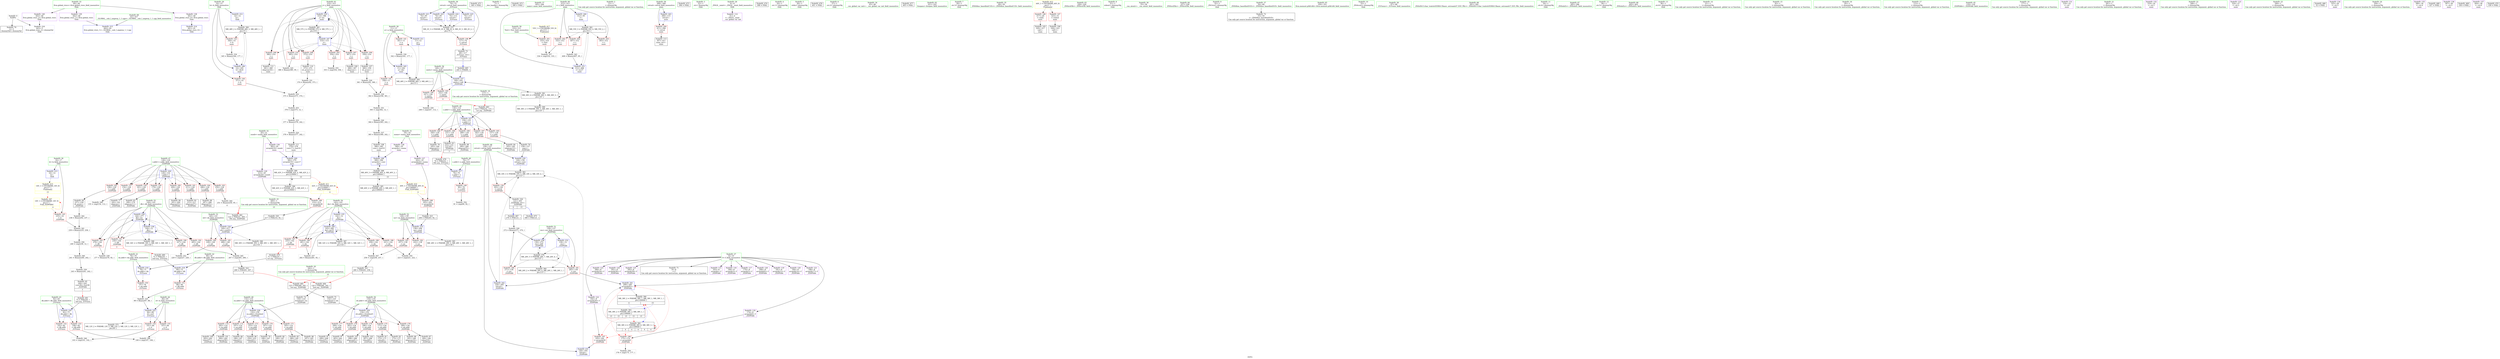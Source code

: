 digraph "SVFG" {
	label="SVFG";

	Node0x55d7077e7000 [shape=record,color=grey,label="{NodeID: 0\nNullPtr}"];
	Node0x55d7077e7000 -> Node0x55d70780e2f0[style=solid];
	Node0x55d7077e7000 -> Node0x55d707810d10[style=solid];
	Node0x55d70782e0e0 [shape=record,color=black,label="{NodeID: 360\nMR_48V_2 = PHI(MR_48V_3, MR_48V_1, )\npts\{15 \}\n}"];
	Node0x55d70782e0e0 -> Node0x55d707812f80[style=dashed];
	Node0x55d70782e0e0 -> Node0x55d70781a470[style=dashed];
	Node0x55d70780fa40 [shape=record,color=red,label="{NodeID: 194\n247\<--146\n\<--nexts\n_Z2DPiibb\n}"];
	Node0x55d70780fa40 -> Node0x55d707822ea0[style=solid];
	Node0x55d70780cb70 [shape=record,color=black,label="{NodeID: 111\n379\<--378\nconv17\<--lnot16\nmain\n}"];
	Node0x55d70780cb70 -> Node0x55d70781a6e0[style=solid];
	Node0x55d70780acc0 [shape=record,color=green,label="{NodeID: 28\n11\<--13\na\<--a_field_insensitive\nGlob }"];
	Node0x55d70780acc0 -> Node0x55d707812de0[style=solid];
	Node0x55d70780acc0 -> Node0x55d707812eb0[style=solid];
	Node0x55d70780acc0 -> Node0x55d707810810[style=solid];
	Node0x55d70780acc0 -> Node0x55d70781a3a0[style=solid];
	Node0x55d707851fb0 [shape=record,color=black,label="{NodeID: 471\n340 = PHI()\n}"];
	Node0x55d707816f60 [shape=record,color=black,label="{NodeID: 388\nMR_34V_2 = PHI(MR_34V_3, MR_34V_1, MR_34V_1, )\npts\{145 \}\n}"];
	Node0x55d707811220 [shape=record,color=blue,label="{NodeID: 222\n84\<--99\nd\<--and\n_Z1Fxxxx\n}"];
	Node0x55d707811220 -> Node0x55d707813870[style=dashed];
	Node0x55d707811220 -> Node0x55d707813940[style=dashed];
	Node0x55d707811220 -> Node0x55d7078329f0[style=dashed];
	Node0x55d707812be0 [shape=record,color=purple,label="{NodeID: 139\n442\<--40\nllvm.global_ctors_1\<--llvm.global_ctors\nGlob }"];
	Node0x55d707812be0 -> Node0x55d707810c10[style=solid];
	Node0x55d70780d5e0 [shape=record,color=green,label="{NodeID: 56\n146\<--147\nnexts\<--nexts_field_insensitive\n_Z2DPiibb\n}"];
	Node0x55d70780d5e0 -> Node0x55d70780fa40[style=solid];
	Node0x55d70780d5e0 -> Node0x55d70780fb10[style=solid];
	Node0x55d70780d5e0 -> Node0x55d707819d20[style=solid];
	Node0x55d7078207a0 [shape=record,color=grey,label="{NodeID: 333\n377 = Binary(376, 242, )\n}"];
	Node0x55d7078207a0 -> Node0x55d70781fa20[style=solid];
	Node0x55d70781a7b0 [shape=record,color=blue,label="{NodeID: 250\n314\<--386\nj\<--inc\nmain\n}"];
	Node0x55d70781a7b0 -> Node0x55d707810330[style=dashed];
	Node0x55d70781a7b0 -> Node0x55d707810400[style=dashed];
	Node0x55d70781a7b0 -> Node0x55d7078104d0[style=dashed];
	Node0x55d70781a7b0 -> Node0x55d7078105a0[style=dashed];
	Node0x55d70781a7b0 -> Node0x55d707810670[style=dashed];
	Node0x55d70781a7b0 -> Node0x55d707810740[style=dashed];
	Node0x55d70781a7b0 -> Node0x55d70781a7b0[style=dashed];
	Node0x55d70781a7b0 -> Node0x55d70782e5e0[style=dashed];
	Node0x55d707814300 [shape=record,color=red,label="{NodeID: 167\n182\<--130\n\<--s.addr\n_Z2DPiibb\n}"];
	Node0x55d707814300 -> Node0x55d70780eee0[style=solid];
	Node0x55d70780eee0 [shape=record,color=black,label="{NodeID: 84\n183\<--182\nidxprom13\<--\n_Z2DPiibb\n}"];
	Node0x55d7077e7480 [shape=record,color=green,label="{NodeID: 1\n7\<--1\n__dso_handle\<--dummyObj\nGlob }"];
	Node0x55d70782e5e0 [shape=record,color=black,label="{NodeID: 361\nMR_57V_2 = PHI(MR_57V_4, MR_57V_1, )\npts\{315 \}\n}"];
	Node0x55d70782e5e0 -> Node0x55d70781a540[style=dashed];
	Node0x55d70780fb10 [shape=record,color=red,label="{NodeID: 195\n252\<--146\n\<--nexts\n_Z2DPiibb\n|{<s0>4}}"];
	Node0x55d70780fb10:s0 -> Node0x55d707852e60[style=solid,color=red];
	Node0x55d70780cc40 [shape=record,color=black,label="{NodeID: 112\n381\<--380\nidxprom18\<--\nmain\n}"];
	Node0x55d70780adc0 [shape=record,color=green,label="{NodeID: 29\n14\<--15\nb\<--b_field_insensitive\nGlob }"];
	Node0x55d70780adc0 -> Node0x55d707812f80[style=solid];
	Node0x55d70780adc0 -> Node0x55d707813050[style=solid];
	Node0x55d70780adc0 -> Node0x55d707810910[style=solid];
	Node0x55d70780adc0 -> Node0x55d70781a470[style=solid];
	Node0x55d707852080 [shape=record,color=black,label="{NodeID: 472\n390 = PHI()\n}"];
	Node0x55d707817460 [shape=record,color=black,label="{NodeID: 389\nMR_36V_2 = PHI(MR_36V_3, MR_36V_1, MR_36V_1, )\npts\{147 \}\n}"];
	Node0x55d7078112f0 [shape=record,color=blue,label="{NodeID: 223\n74\<--95\nretval\<--\n_Z1Fxxxx\n}"];
	Node0x55d7078112f0 -> Node0x55d707831ce0[style=dashed];
	Node0x55d707812ce0 [shape=record,color=purple,label="{NodeID: 140\n443\<--40\nllvm.global_ctors_2\<--llvm.global_ctors\nGlob }"];
	Node0x55d707812ce0 -> Node0x55d707810d10[style=solid];
	Node0x55d70780d6b0 [shape=record,color=green,label="{NodeID: 57\n305\<--306\nmain\<--main_field_insensitive\n}"];
	Node0x55d70783c150 [shape=record,color=yellow,style=double,label="{NodeID: 417\n53V_1 = ENCHI(MR_53V_0)\npts\{311 \}\nFun[main]}"];
	Node0x55d70783c150 -> Node0x55d70780fff0[style=dashed];
	Node0x55d707820920 [shape=record,color=grey,label="{NodeID: 334\n345 = Binary(344, 177, )\n}"];
	Node0x55d707820920 -> Node0x55d70781a470[style=solid];
	Node0x55d70781a880 [shape=record,color=blue,label="{NodeID: 251\n312\<--408\ni\<--inc27\nmain\n}"];
	Node0x55d70781a880 -> Node0x55d70782eae0[style=dashed];
	Node0x55d7078143d0 [shape=record,color=red,label="{NodeID: 168\n231\<--130\n\<--s.addr\n_Z2DPiibb\n}"];
	Node0x55d7078143d0 -> Node0x55d70780f630[style=solid];
	Node0x55d70780efb0 [shape=record,color=black,label="{NodeID: 85\n186\<--185\ntobool15\<--\n_Z2DPiibb\n}"];
	Node0x55d7077fa900 [shape=record,color=green,label="{NodeID: 2\n12\<--1\n\<--dummyObj\nCan only get source location for instruction, argument, global var or function.}"];
	Node0x55d70782eae0 [shape=record,color=black,label="{NodeID: 362\nMR_55V_3 = PHI(MR_55V_4, MR_55V_2, )\npts\{313 \}\n}"];
	Node0x55d70782eae0 -> Node0x55d7078100c0[style=dashed];
	Node0x55d70782eae0 -> Node0x55d707810190[style=dashed];
	Node0x55d70782eae0 -> Node0x55d707810260[style=dashed];
	Node0x55d70782eae0 -> Node0x55d70781a880[style=dashed];
	Node0x55d70780fbe0 [shape=record,color=red,label="{NodeID: 196\n175\<--174\n\<--arrayidx8\n_Z2DPiibb\n}"];
	Node0x55d70780fbe0 -> Node0x55d707822d20[style=solid];
	Node0x55d70780cd10 [shape=record,color=black,label="{NodeID: 113\n307\<--411\nmain_ret\<--\nmain\n}"];
	Node0x55d70780aec0 [shape=record,color=green,label="{NodeID: 30\n16\<--17\nk\<--k_field_insensitive\nGlob }"];
	Node0x55d70780aec0 -> Node0x55d707813120[style=solid];
	Node0x55d70780aec0 -> Node0x55d707810a10[style=solid];
	Node0x55d707852180 [shape=record,color=black,label="{NodeID: 473\n394 = PHI()\n}"];
	Node0x55d707817550 [shape=record,color=black,label="{NodeID: 390\nMR_38V_2 = PHI(MR_38V_7, MR_38V_1, MR_38V_1, )\npts\{100000 \}\n|{<s0>4|<s1>15}}"];
	Node0x55d707817550:s0 -> Node0x55d7078352e0[style=dashed,color=blue];
	Node0x55d707817550:s1 -> Node0x55d70782efe0[style=dashed,color=blue];
	Node0x55d7078113c0 [shape=record,color=blue,label="{NodeID: 224\n74\<--112\nretval\<--\n_Z1Fxxxx\n}"];
	Node0x55d7078113c0 -> Node0x55d707831ce0[style=dashed];
	Node0x55d707812de0 [shape=record,color=red,label="{NodeID: 141\n341\<--11\n\<--a\nmain\n}"];
	Node0x55d707812de0 -> Node0x55d707820c20[style=solid];
	Node0x55d70780d7b0 [shape=record,color=green,label="{NodeID: 58\n308\<--309\nretval\<--retval_field_insensitive\nmain\n}"];
	Node0x55d70780d7b0 -> Node0x55d70780ff20[style=solid];
	Node0x55d70780d7b0 -> Node0x55d70781a200[style=solid];
	Node0x55d707820aa0 [shape=record,color=grey,label="{NodeID: 335\n99 = Binary(97, 98, )\n}"];
	Node0x55d707820aa0 -> Node0x55d707811220[style=solid];
	Node0x55d7078144a0 [shape=record,color=red,label="{NodeID: 169\n289\<--130\n\<--s.addr\n_Z2DPiibb\n}"];
	Node0x55d7078144a0 -> Node0x55d70780c1b0[style=solid];
	Node0x55d70780f080 [shape=record,color=black,label="{NodeID: 86\n187\<--185\nidxprom16\<--\n_Z2DPiibb\n}"];
	Node0x55d7077f9780 [shape=record,color=green,label="{NodeID: 3\n22\<--1\n.str\<--dummyObj\nGlob }"];
	Node0x55d70782efe0 [shape=record,color=black,label="{NodeID: 363\nMR_38V_2 = PHI(MR_38V_3, MR_38V_1, )\npts\{100000 \}\n|{<s0>15|<s1>15|<s2>15|<s3>15|<s4>15}}"];
	Node0x55d70782efe0:s0 -> Node0x55d70780fbe0[style=dashed,color=red];
	Node0x55d70782efe0:s1 -> Node0x55d70780fcb0[style=dashed,color=red];
	Node0x55d70782efe0:s2 -> Node0x55d70781a060[style=dashed,color=red];
	Node0x55d70782efe0:s3 -> Node0x55d7078352e0[style=dashed,color=red];
	Node0x55d70782efe0:s4 -> Node0x55d707817550[style=dashed,color=red];
	Node0x55d70780fcb0 [shape=record,color=red,label="{NodeID: 197\n193\<--192\n\<--arrayidx20\n_Z2DPiibb\n}"];
	Node0x55d70780fcb0 -> Node0x55d707819840[style=solid];
	Node0x55d70780cde0 [shape=record,color=purple,label="{NodeID: 114\n51\<--4\n\<--_ZStL8__ioinit\n__cxx_global_var_init\n}"];
	Node0x55d70780afc0 [shape=record,color=green,label="{NodeID: 31\n18\<--19\nnuma\<--numa_field_insensitive\nGlob }"];
	Node0x55d70780afc0 -> Node0x55d7078121f0[style=solid];
	Node0x55d70780afc0 -> Node0x55d7078122c0[style=solid];
	Node0x55d707852280 [shape=record,color=black,label="{NodeID: 474\n398 = PHI()\n}"];
	Node0x55d707811490 [shape=record,color=blue,label="{NodeID: 225\n74\<--115\nretval\<--\n_Z1Fxxxx\n}"];
	Node0x55d707811490 -> Node0x55d707831ce0[style=dashed];
	Node0x55d707812eb0 [shape=record,color=red,label="{NodeID: 142\n358\<--11\n\<--a\nmain\n}"];
	Node0x55d707812eb0 -> Node0x55d707820320[style=solid];
	Node0x55d70780d880 [shape=record,color=green,label="{NodeID: 59\n310\<--311\nTest\<--Test_field_insensitive\nmain\n}"];
	Node0x55d70780d880 -> Node0x55d70780fff0[style=solid];
	Node0x55d707820c20 [shape=record,color=grey,label="{NodeID: 336\n342 = Binary(341, 177, )\n}"];
	Node0x55d707820c20 -> Node0x55d70781a3a0[style=solid];
	Node0x55d707814570 [shape=record,color=red,label="{NodeID: 170\n167\<--132\n\<--ea.addr\n_Z2DPiibb\n}"];
	Node0x55d707814570 -> Node0x55d70780ead0[style=solid];
	Node0x55d707814570 -> Node0x55d70780eba0[style=solid];
	Node0x55d70780f150 [shape=record,color=black,label="{NodeID: 87\n190\<--189\ntobool18\<--\n_Z2DPiibb\n}"];
	Node0x55d707809400 [shape=record,color=green,label="{NodeID: 4\n24\<--1\n.str.1\<--dummyObj\nGlob }"];
	Node0x55d70782f4e0 [shape=record,color=black,label="{NodeID: 364\nMR_46V_2 = PHI(MR_46V_3, MR_46V_1, )\npts\{13 \}\n}"];
	Node0x55d70782f4e0 -> Node0x55d707812de0[style=dashed];
	Node0x55d70782f4e0 -> Node0x55d70781a3a0[style=dashed];
	Node0x55d70780fd80 [shape=record,color=red,label="{NodeID: 198\n203\<--202\n\<--arrayidx24\n_Z2DPiibb\n}"];
	Node0x55d70780fd80 -> Node0x55d70781f480[style=solid];
	Node0x55d70780ceb0 [shape=record,color=purple,label="{NodeID: 115\n163\<--8\narrayidx\<--f\n_Z2DPiibb\n}"];
	Node0x55d70780b0c0 [shape=record,color=green,label="{NodeID: 32\n20\<--21\nnumb\<--numb_field_insensitive\nGlob }"];
	Node0x55d70780b0c0 -> Node0x55d707812390[style=solid];
	Node0x55d70780b0c0 -> Node0x55d707812460[style=solid];
	Node0x55d707852380 [shape=record,color=black,label="{NodeID: 475\n399 = PHI(121, )\n}"];
	Node0x55d707811560 [shape=record,color=blue,label="{NodeID: 226\n128\<--122\ni.addr\<--i\n_Z2DPiibb\n}"];
	Node0x55d707811560 -> Node0x55d707813ae0[style=dashed];
	Node0x55d707811560 -> Node0x55d707813bb0[style=dashed];
	Node0x55d707811560 -> Node0x55d707813c80[style=dashed];
	Node0x55d707811560 -> Node0x55d707813d50[style=dashed];
	Node0x55d707811560 -> Node0x55d707813e20[style=dashed];
	Node0x55d707811560 -> Node0x55d707813ef0[style=dashed];
	Node0x55d707811560 -> Node0x55d707813fc0[style=dashed];
	Node0x55d707811560 -> Node0x55d707814090[style=dashed];
	Node0x55d707812f80 [shape=record,color=red,label="{NodeID: 143\n344\<--14\n\<--b\nmain\n}"];
	Node0x55d707812f80 -> Node0x55d707820920[style=solid];
	Node0x55d70780d950 [shape=record,color=green,label="{NodeID: 60\n312\<--313\ni\<--i_field_insensitive\nmain\n}"];
	Node0x55d70780d950 -> Node0x55d7078100c0[style=solid];
	Node0x55d70780d950 -> Node0x55d707810190[style=solid];
	Node0x55d70780d950 -> Node0x55d707810260[style=solid];
	Node0x55d70780d950 -> Node0x55d70781a2d0[style=solid];
	Node0x55d70780d950 -> Node0x55d70781a880[style=solid];
	Node0x55d707820da0 [shape=record,color=grey,label="{NodeID: 337\n282 = Binary(281, 92, )\n}"];
	Node0x55d707820da0 -> Node0x55d707819f90[style=solid];
	Node0x55d707814640 [shape=record,color=red,label="{NodeID: 171\n185\<--132\n\<--ea.addr\n_Z2DPiibb\n}"];
	Node0x55d707814640 -> Node0x55d70780efb0[style=solid];
	Node0x55d707814640 -> Node0x55d70780f080[style=solid];
	Node0x55d70780f220 [shape=record,color=black,label="{NodeID: 88\n191\<--189\nidxprom19\<--\n_Z2DPiibb\n}"];
	Node0x55d707809490 [shape=record,color=green,label="{NodeID: 5\n26\<--1\nstdin\<--dummyObj\nGlob }"];
	Node0x55d70782f9e0 [shape=record,color=black,label="{NodeID: 365\nMR_40V_2 = PHI(MR_40V_3, MR_40V_1, )\npts\{190000 \}\n}"];
	Node0x55d70782f9e0 -> Node0x55d7078308e0[style=dashed];
	Node0x55d70780fe50 [shape=record,color=red,label="{NodeID: 199\n214\<--213\n\<--arrayidx28\n_Z2DPiibb\n}"];
	Node0x55d70780fe50 -> Node0x55d70781e3a0[style=solid];
	Node0x55d707811900 [shape=record,color=purple,label="{NodeID: 116\n166\<--8\narrayidx3\<--f\n_Z2DPiibb\n}"];
	Node0x55d70780b1c0 [shape=record,color=green,label="{NodeID: 33\n40\<--44\nllvm.global_ctors\<--llvm.global_ctors_field_insensitive\nGlob }"];
	Node0x55d70780b1c0 -> Node0x55d707812ae0[style=solid];
	Node0x55d70780b1c0 -> Node0x55d707812be0[style=solid];
	Node0x55d70780b1c0 -> Node0x55d707812ce0[style=solid];
	Node0x55d707852550 [shape=record,color=black,label="{NodeID: 476\n401 = PHI()\n}"];
	Node0x55d707811630 [shape=record,color=blue,label="{NodeID: 227\n130\<--123\ns.addr\<--s\n_Z2DPiibb\n}"];
	Node0x55d707811630 -> Node0x55d707814160[style=dashed];
	Node0x55d707811630 -> Node0x55d707814230[style=dashed];
	Node0x55d707811630 -> Node0x55d707814300[style=dashed];
	Node0x55d707811630 -> Node0x55d7078143d0[style=dashed];
	Node0x55d707811630 -> Node0x55d7078144a0[style=dashed];
	Node0x55d707813050 [shape=record,color=red,label="{NodeID: 144\n371\<--14\n\<--b\nmain\n}"];
	Node0x55d707813050 -> Node0x55d707820620[style=solid];
	Node0x55d70780da20 [shape=record,color=green,label="{NodeID: 61\n314\<--315\nj\<--j_field_insensitive\nmain\n}"];
	Node0x55d70780da20 -> Node0x55d707810330[style=solid];
	Node0x55d70780da20 -> Node0x55d707810400[style=solid];
	Node0x55d70780da20 -> Node0x55d7078104d0[style=solid];
	Node0x55d70780da20 -> Node0x55d7078105a0[style=solid];
	Node0x55d70780da20 -> Node0x55d707810670[style=solid];
	Node0x55d70780da20 -> Node0x55d707810740[style=solid];
	Node0x55d70780da20 -> Node0x55d70781a540[style=solid];
	Node0x55d70780da20 -> Node0x55d70781a7b0[style=solid];
	Node0x55d707820f20 [shape=record,color=grey,label="{NodeID: 338\n277 = Binary(276, 92, )\n}"];
	Node0x55d707820f20 -> Node0x55d707819ec0[style=solid];
	Node0x55d707814710 [shape=record,color=red,label="{NodeID: 172\n197\<--132\n\<--ea.addr\n_Z2DPiibb\n}"];
	Node0x55d707814710 -> Node0x55d70780f2f0[style=solid];
	Node0x55d70780f2f0 [shape=record,color=black,label="{NodeID: 89\n198\<--197\ntobool22\<--\n_Z2DPiibb\n}"];
	Node0x55d707809520 [shape=record,color=green,label="{NodeID: 6\n27\<--1\n.str.2\<--dummyObj\nGlob }"];
	Node0x55d70782fee0 [shape=record,color=black,label="{NodeID: 366\nMR_42V_2 = PHI(MR_42V_3, MR_42V_1, )\npts\{210000 \}\n}"];
	Node0x55d70782fee0 -> Node0x55d707830de0[style=dashed];
	Node0x55d70780ff20 [shape=record,color=red,label="{NodeID: 200\n411\<--308\n\<--retval\nmain\n}"];
	Node0x55d70780ff20 -> Node0x55d70780cd10[style=solid];
	Node0x55d7078119d0 [shape=record,color=purple,label="{NodeID: 117\n170\<--8\narrayidx5\<--f\n_Z2DPiibb\n}"];
	Node0x55d70780b2c0 [shape=record,color=green,label="{NodeID: 34\n45\<--46\n__cxx_global_var_init\<--__cxx_global_var_init_field_insensitive\n}"];
	Node0x55d707852620 [shape=record,color=black,label="{NodeID: 477\n405 = PHI()\n}"];
	Node0x55d707811700 [shape=record,color=blue,label="{NodeID: 228\n132\<--150\nea.addr\<--frombool\n_Z2DPiibb\n}"];
	Node0x55d707811700 -> Node0x55d707814570[style=dashed];
	Node0x55d707811700 -> Node0x55d707814640[style=dashed];
	Node0x55d707811700 -> Node0x55d707814710[style=dashed];
	Node0x55d707811700 -> Node0x55d7078147e0[style=dashed];
	Node0x55d707811700 -> Node0x55d7078148b0[style=dashed];
	Node0x55d707813120 [shape=record,color=red,label="{NodeID: 145\n235\<--16\n\<--k\n_Z2DPiibb\n}"];
	Node0x55d707813120 -> Node0x55d7078213a0[style=solid];
	Node0x55d70780daf0 [shape=record,color=green,label="{NodeID: 62\n321\<--322\nfreopen\<--freopen_field_insensitive\n}"];
	Node0x55d7078210a0 [shape=record,color=grey,label="{NodeID: 339\n243 = Binary(241, 242, )\n}"];
	Node0x55d7078210a0 -> Node0x55d70780f7d0[style=solid];
	Node0x55d7078147e0 [shape=record,color=red,label="{NodeID: 173\n253\<--132\n\<--ea.addr\n_Z2DPiibb\n}"];
	Node0x55d7078147e0 -> Node0x55d70780bf40[style=solid];
	Node0x55d70780f3c0 [shape=record,color=black,label="{NodeID: 90\n201\<--200\nidxprom23\<--\n_Z2DPiibb\n}"];
	Node0x55d7078095b0 [shape=record,color=green,label="{NodeID: 7\n29\<--1\n.str.3\<--dummyObj\nGlob }"];
	Node0x55d70780fff0 [shape=record,color=red,label="{NodeID: 201\n333\<--310\n\<--Test\nmain\n}"];
	Node0x55d70780fff0 -> Node0x55d707822ba0[style=solid];
	Node0x55d707811aa0 [shape=record,color=purple,label="{NodeID: 118\n174\<--8\narrayidx8\<--f\n_Z2DPiibb\n}"];
	Node0x55d707811aa0 -> Node0x55d70780fbe0[style=solid];
	Node0x55d70780b3c0 [shape=record,color=green,label="{NodeID: 35\n49\<--50\n_ZNSt8ios_base4InitC1Ev\<--_ZNSt8ios_base4InitC1Ev_field_insensitive\n}"];
	Node0x55d7078526f0 [shape=record,color=black,label="{NodeID: 478\n70 = PHI(232, )\n0th arg _Z1Fxxxx }"];
	Node0x55d7078526f0 -> Node0x55d707810e10[style=solid];
	Node0x55d7078117d0 [shape=record,color=blue,label="{NodeID: 229\n134\<--152\neb.addr\<--frombool1\n_Z2DPiibb\n}"];
	Node0x55d7078117d0 -> Node0x55d707814980[style=dashed];
	Node0x55d7078117d0 -> Node0x55d707814a50[style=dashed];
	Node0x55d7078117d0 -> Node0x55d707814b20[style=dashed];
	Node0x55d7078117d0 -> Node0x55d707814bf0[style=dashed];
	Node0x55d7078117d0 -> Node0x55d707814cc0[style=dashed];
	Node0x55d7078131f0 [shape=record,color=red,label="{NodeID: 146\n317\<--26\n\<--stdin\nmain\n}"];
	Node0x55d7078131f0 -> Node0x55d70780c690[style=solid];
	Node0x55d70780dbf0 [shape=record,color=green,label="{NodeID: 63\n328\<--329\n_ZNSirsERi\<--_ZNSirsERi_field_insensitive\n}"];
	Node0x55d707821220 [shape=record,color=grey,label="{NodeID: 340\n241 = Binary(240, 242, )\n}"];
	Node0x55d707821220 -> Node0x55d7078210a0[style=solid];
	Node0x55d7078148b0 [shape=record,color=red,label="{NodeID: 174\n292\<--132\n\<--ea.addr\n_Z2DPiibb\n}"];
	Node0x55d7078148b0 -> Node0x55d70780c280[style=solid];
	Node0x55d7078148b0 -> Node0x55d70780c350[style=solid];
	Node0x55d70780f490 [shape=record,color=black,label="{NodeID: 91\n209\<--208\ntobool25\<--\n_Z2DPiibb\n}"];
	Node0x55d707809df0 [shape=record,color=green,label="{NodeID: 8\n31\<--1\nstdout\<--dummyObj\nGlob }"];
	Node0x55d7078308e0 [shape=record,color=black,label="{NodeID: 368\nMR_40V_3 = PHI(MR_40V_4, MR_40V_2, )\npts\{190000 \}\n|{|<s2>15}}"];
	Node0x55d7078308e0 -> Node0x55d70781a610[style=dashed];
	Node0x55d7078308e0 -> Node0x55d70782f9e0[style=dashed];
	Node0x55d7078308e0:s2 -> Node0x55d70783bb00[style=dashed,color=red];
	Node0x55d7078100c0 [shape=record,color=red,label="{NodeID: 202\n332\<--312\n\<--i\nmain\n}"];
	Node0x55d7078100c0 -> Node0x55d707822ba0[style=solid];
	Node0x55d707811b70 [shape=record,color=purple,label="{NodeID: 119\n181\<--8\narrayidx12\<--f\n_Z2DPiibb\n}"];
	Node0x55d70780b4c0 [shape=record,color=green,label="{NodeID: 36\n55\<--56\n__cxa_atexit\<--__cxa_atexit_field_insensitive\n}"];
	Node0x55d707852890 [shape=record,color=black,label="{NodeID: 479\n71 = PHI(233, )\n1st arg _Z1Fxxxx }"];
	Node0x55d707852890 -> Node0x55d707810ee0[style=solid];
	Node0x55d707819770 [shape=record,color=blue,label="{NodeID: 230\n126\<--158\nretval\<--conv\n_Z2DPiibb\n}"];
	Node0x55d707819770 -> Node0x55d7078357e0[style=dashed];
	Node0x55d7078132c0 [shape=record,color=red,label="{NodeID: 147\n323\<--31\n\<--stdout\nmain\n}"];
	Node0x55d7078132c0 -> Node0x55d70780c760[style=solid];
	Node0x55d70780dcf0 [shape=record,color=green,label="{NodeID: 64\n337\<--338\n_ZNSirsERx\<--_ZNSirsERx_field_insensitive\n}"];
	Node0x55d7078213a0 [shape=record,color=grey,label="{NodeID: 341\n239 = Binary(235, 238, )\n}"];
	Node0x55d7078213a0 -> Node0x55d707822a20[style=solid];
	Node0x55d707814980 [shape=record,color=red,label="{NodeID: 175\n171\<--134\n\<--eb.addr\n_Z2DPiibb\n}"];
	Node0x55d707814980 -> Node0x55d70780ec70[style=solid];
	Node0x55d707814980 -> Node0x55d70780ed40[style=solid];
	Node0x55d70780f560 [shape=record,color=black,label="{NodeID: 92\n212\<--211\nidxprom27\<--\n_Z2DPiibb\n}"];
	Node0x55d707809e80 [shape=record,color=green,label="{NodeID: 9\n32\<--1\n_ZSt3cin\<--dummyObj\nGlob }"];
	Node0x55d707830de0 [shape=record,color=black,label="{NodeID: 369\nMR_42V_3 = PHI(MR_42V_4, MR_42V_2, )\npts\{210000 \}\n|{|<s2>15}}"];
	Node0x55d707830de0 -> Node0x55d70781a6e0[style=dashed];
	Node0x55d707830de0 -> Node0x55d70782fee0[style=dashed];
	Node0x55d707830de0:s2 -> Node0x55d70783bbe0[style=dashed,color=red];
	Node0x55d707810190 [shape=record,color=red,label="{NodeID: 203\n393\<--312\n\<--i\nmain\n}"];
	Node0x55d707811c40 [shape=record,color=purple,label="{NodeID: 120\n184\<--8\narrayidx14\<--f\n_Z2DPiibb\n}"];
	Node0x55d70780b5c0 [shape=record,color=green,label="{NodeID: 37\n54\<--60\n_ZNSt8ios_base4InitD1Ev\<--_ZNSt8ios_base4InitD1Ev_field_insensitive\n}"];
	Node0x55d70780b5c0 -> Node0x55d70780e4f0[style=solid];
	Node0x55d7078529d0 [shape=record,color=black,label="{NodeID: 480\n72 = PHI(234, )\n2nd arg _Z1Fxxxx }"];
	Node0x55d7078529d0 -> Node0x55d707810fb0[style=solid];
	Node0x55d70783af70 [shape=record,color=yellow,style=double,label="{NodeID: 397\n14V_1 = ENCHI(MR_14V_0)\npts\{17 \}\nFun[_Z2DPiibb]|{|<s1>4}}"];
	Node0x55d70783af70 -> Node0x55d707813120[style=dashed];
	Node0x55d70783af70:s1 -> Node0x55d70783af70[style=dashed,color=red];
	Node0x55d707819840 [shape=record,color=blue,label="{NodeID: 231\n126\<--193\nretval\<--\n_Z2DPiibb\n}"];
	Node0x55d707819840 -> Node0x55d7078357e0[style=dashed];
	Node0x55d707813390 [shape=record,color=red,label="{NodeID: 148\n117\<--74\n\<--retval\n_Z1Fxxxx\n}"];
	Node0x55d707813390 -> Node0x55d70780e5f0[style=solid];
	Node0x55d70780ddf0 [shape=record,color=green,label="{NodeID: 65\n350\<--351\nllvm.memset.p0i8.i64\<--llvm.memset.p0i8.i64_field_insensitive\n}"];
	Node0x55d707821520 [shape=record,color=grey,label="{NodeID: 342\n238 = Binary(92, 237, )\n}"];
	Node0x55d707821520 -> Node0x55d7078213a0[style=solid];
	Node0x55d707814a50 [shape=record,color=red,label="{NodeID: 176\n189\<--134\n\<--eb.addr\n_Z2DPiibb\n}"];
	Node0x55d707814a50 -> Node0x55d70780f150[style=solid];
	Node0x55d707814a50 -> Node0x55d70780f220[style=solid];
	Node0x55d70780f630 [shape=record,color=black,label="{NodeID: 93\n232\<--231\nconv36\<--\n_Z2DPiibb\n|{<s0>3}}"];
	Node0x55d70780f630:s0 -> Node0x55d7078526f0[style=solid,color=red];
	Node0x55d707809f10 [shape=record,color=green,label="{NodeID: 10\n33\<--1\n_ZSt4cout\<--dummyObj\nGlob }"];
	Node0x55d707810260 [shape=record,color=red,label="{NodeID: 204\n407\<--312\n\<--i\nmain\n}"];
	Node0x55d707810260 -> Node0x55d7078216a0[style=solid];
	Node0x55d707811d10 [shape=record,color=purple,label="{NodeID: 121\n188\<--8\narrayidx17\<--f\n_Z2DPiibb\n}"];
	Node0x55d70780b6c0 [shape=record,color=green,label="{NodeID: 38\n67\<--68\n_Z1Fxxxx\<--_Z1Fxxxx_field_insensitive\n}"];
	Node0x55d707852b10 [shape=record,color=black,label="{NodeID: 481\n73 = PHI(244, )\n3rd arg _Z1Fxxxx }"];
	Node0x55d707852b10 -> Node0x55d707811080[style=solid];
	Node0x55d707819910 [shape=record,color=blue,label="{NodeID: 232\n136\<--12\nres\<--\n_Z2DPiibb\n}"];
	Node0x55d707819910 -> Node0x55d707814e60[style=dashed];
	Node0x55d707819910 -> Node0x55d7078343e0[style=dashed];
	Node0x55d707819910 -> Node0x55d707815b60[style=dashed];
	Node0x55d707813460 [shape=record,color=red,label="{NodeID: 149\n90\<--76\n\<--s.addr\n_Z1Fxxxx\n}"];
	Node0x55d707813460 -> Node0x55d707822720[style=solid];
	Node0x55d70780def0 [shape=record,color=green,label="{NodeID: 66\n391\<--392\n_ZStlsISt11char_traitsIcEERSt13basic_ostreamIcT_ES5_PKc\<--_ZStlsISt11char_traitsIcEERSt13basic_ostreamIcT_ES5_PKc_field_insensitive\n}"];
	Node0x55d7078216a0 [shape=record,color=grey,label="{NodeID: 343\n408 = Binary(407, 95, )\n}"];
	Node0x55d7078216a0 -> Node0x55d70781a880[style=solid];
	Node0x55d707814b20 [shape=record,color=red,label="{NodeID: 177\n208\<--134\n\<--eb.addr\n_Z2DPiibb\n}"];
	Node0x55d707814b20 -> Node0x55d70780f490[style=solid];
	Node0x55d70780f700 [shape=record,color=black,label="{NodeID: 94\n237\<--236\nsh_prom\<--\n_Z2DPiibb\n}"];
	Node0x55d70780f700 -> Node0x55d707821520[style=solid];
	Node0x55d707809fa0 [shape=record,color=green,label="{NodeID: 11\n34\<--1\n.str.4\<--dummyObj\nGlob }"];
	Node0x55d707810330 [shape=record,color=red,label="{NodeID: 205\n354\<--314\n\<--j\nmain\n}"];
	Node0x55d707810330 -> Node0x55d7078228a0[style=solid];
	Node0x55d707811de0 [shape=record,color=purple,label="{NodeID: 122\n192\<--8\narrayidx20\<--f\n_Z2DPiibb\n}"];
	Node0x55d707811de0 -> Node0x55d70780fcb0[style=solid];
	Node0x55d70780b7c0 [shape=record,color=green,label="{NodeID: 39\n74\<--75\nretval\<--retval_field_insensitive\n_Z1Fxxxx\n}"];
	Node0x55d70780b7c0 -> Node0x55d707813390[style=solid];
	Node0x55d70780b7c0 -> Node0x55d707811150[style=solid];
	Node0x55d70780b7c0 -> Node0x55d7078112f0[style=solid];
	Node0x55d70780b7c0 -> Node0x55d7078113c0[style=solid];
	Node0x55d70780b7c0 -> Node0x55d707811490[style=solid];
	Node0x55d707852c50 [shape=record,color=black,label="{NodeID: 482\n122 = PHI(251, 400, )\n0th arg _Z2DPiibb }"];
	Node0x55d707852c50 -> Node0x55d707811560[style=solid];
	Node0x55d7078199e0 [shape=record,color=blue,label="{NodeID: 233\n138\<--206\nua\<--cond\n_Z2DPiibb\n}"];
	Node0x55d7078199e0 -> Node0x55d707814f30[style=dashed];
	Node0x55d7078199e0 -> Node0x55d707815000[style=dashed];
	Node0x55d7078199e0 -> Node0x55d707816060[style=dashed];
	Node0x55d707813530 [shape=record,color=red,label="{NodeID: 150\n97\<--78\n\<--da.addr\n_Z1Fxxxx\n}"];
	Node0x55d707813530 -> Node0x55d707820aa0[style=solid];
	Node0x55d70780dff0 [shape=record,color=green,label="{NodeID: 67\n395\<--396\n_ZNSolsEi\<--_ZNSolsEi_field_insensitive\n}"];
	Node0x55d707821820 [shape=record,color=grey,label="{NodeID: 344\n251 = Binary(250, 95, )\n|{<s0>4}}"];
	Node0x55d707821820:s0 -> Node0x55d707852c50[style=solid,color=red];
	Node0x55d707814bf0 [shape=record,color=red,label="{NodeID: 178\n262\<--134\n\<--eb.addr\n_Z2DPiibb\n}"];
	Node0x55d707814bf0 -> Node0x55d70780c010[style=solid];
	Node0x55d70780f7d0 [shape=record,color=black,label="{NodeID: 95\n244\<--243\nconv39\<--lnot38\n_Z2DPiibb\n|{<s0>3}}"];
	Node0x55d70780f7d0:s0 -> Node0x55d707852b10[style=solid,color=red];
	Node0x55d70780a030 [shape=record,color=green,label="{NodeID: 12\n36\<--1\n.str.5\<--dummyObj\nGlob }"];
	Node0x55d707831ce0 [shape=record,color=black,label="{NodeID: 372\nMR_2V_3 = PHI(MR_2V_6, MR_2V_4, MR_2V_5, MR_2V_2, )\npts\{75 \}\n}"];
	Node0x55d707831ce0 -> Node0x55d707813390[style=dashed];
	Node0x55d707810400 [shape=record,color=red,label="{NodeID: 206\n359\<--314\n\<--j\nmain\n}"];
	Node0x55d707810400 -> Node0x55d70780c830[style=solid];
	Node0x55d707811eb0 [shape=record,color=purple,label="{NodeID: 123\n288\<--8\narrayidx54\<--f\n_Z2DPiibb\n}"];
	Node0x55d70780b890 [shape=record,color=green,label="{NodeID: 40\n76\<--77\ns.addr\<--s.addr_field_insensitive\n_Z1Fxxxx\n}"];
	Node0x55d70780b890 -> Node0x55d707813460[style=solid];
	Node0x55d70780b890 -> Node0x55d707810e10[style=solid];
	Node0x55d707852e60 [shape=record,color=black,label="{NodeID: 483\n123 = PHI(252, 115, )\n1st arg _Z2DPiibb }"];
	Node0x55d707852e60 -> Node0x55d707811630[style=solid];
	Node0x55d707819ab0 [shape=record,color=blue,label="{NodeID: 234\n140\<--217\nub\<--cond31\n_Z2DPiibb\n}"];
	Node0x55d707819ab0 -> Node0x55d7078150d0[style=dashed];
	Node0x55d707819ab0 -> Node0x55d7078151a0[style=dashed];
	Node0x55d707819ab0 -> Node0x55d707816560[style=dashed];
	Node0x55d707813600 [shape=record,color=red,label="{NodeID: 151\n98\<--80\n\<--db.addr\n_Z1Fxxxx\n}"];
	Node0x55d707813600 -> Node0x55d707820aa0[style=solid];
	Node0x55d70780e0f0 [shape=record,color=green,label="{NodeID: 68\n402\<--403\n_ZNSolsEx\<--_ZNSolsEx_field_insensitive\n}"];
	Node0x55d7078219a0 [shape=record,color=grey,label="{NodeID: 345\n267 = cmp(265, 266, )\n}"];
	Node0x55d7078219a0 -> Node0x55d70781eee0[style=solid];
	Node0x55d707814cc0 [shape=record,color=red,label="{NodeID: 179\n296\<--134\n\<--eb.addr\n_Z2DPiibb\n}"];
	Node0x55d707814cc0 -> Node0x55d70780c420[style=solid];
	Node0x55d707814cc0 -> Node0x55d70780c4f0[style=solid];
	Node0x55d70780bf40 [shape=record,color=black,label="{NodeID: 96\n254\<--253\ntobool42\<--\n_Z2DPiibb\n}"];
	Node0x55d70780a0c0 [shape=record,color=green,label="{NodeID: 13\n38\<--1\n.str.6\<--dummyObj\nGlob }"];
	Node0x55d7078329f0 [shape=record,color=black,label="{NodeID: 373\nMR_12V_2 = PHI(MR_12V_3, MR_12V_3, MR_12V_3, MR_12V_1, )\npts\{85 \}\n}"];
	Node0x55d7078104d0 [shape=record,color=red,label="{NodeID: 207\n367\<--314\n\<--j\nmain\n}"];
	Node0x55d7078104d0 -> Node0x55d70780c9d0[style=solid];
	Node0x55d707811f80 [shape=record,color=purple,label="{NodeID: 124\n291\<--8\narrayidx56\<--f\n_Z2DPiibb\n}"];
	Node0x55d70780b960 [shape=record,color=green,label="{NodeID: 41\n78\<--79\nda.addr\<--da.addr_field_insensitive\n_Z1Fxxxx\n}"];
	Node0x55d70780b960 -> Node0x55d707813530[style=solid];
	Node0x55d70780b960 -> Node0x55d707810ee0[style=solid];
	Node0x55d707852fe0 [shape=record,color=black,label="{NodeID: 484\n124 = PHI(260, 242, )\n2nd arg _Z2DPiibb }"];
	Node0x55d707852fe0 -> Node0x55d70780e6c0[style=solid];
	Node0x55d707819b80 [shape=record,color=blue,label="{NodeID: 235\n142\<--12\nda\<--\n_Z2DPiibb\n}"];
	Node0x55d707819b80 -> Node0x55d707815270[style=dashed];
	Node0x55d707819b80 -> Node0x55d707815340[style=dashed];
	Node0x55d707819b80 -> Node0x55d707815410[style=dashed];
	Node0x55d707819b80 -> Node0x55d7078154e0[style=dashed];
	Node0x55d707819b80 -> Node0x55d707819f90[style=dashed];
	Node0x55d707819b80 -> Node0x55d707816a60[style=dashed];
	Node0x55d7078136d0 [shape=record,color=red,label="{NodeID: 152\n102\<--82\n\<--dk.addr\n_Z1Fxxxx\n}"];
	Node0x55d7078136d0 -> Node0x55d707821b20[style=solid];
	Node0x55d70780e1f0 [shape=record,color=green,label="{NodeID: 69\n42\<--437\n_GLOBAL__sub_I_angwuy_1_1.cpp\<--_GLOBAL__sub_I_angwuy_1_1.cpp_field_insensitive\n}"];
	Node0x55d70780e1f0 -> Node0x55d707810c10[style=solid];
	Node0x55d707821b20 [shape=record,color=grey,label="{NodeID: 346\n103 = cmp(101, 102, )\n}"];
	Node0x55d707814d90 [shape=record,color=red,label="{NodeID: 180\n271\<--136\n\<--res\n_Z2DPiibb\n}"];
	Node0x55d707814d90 -> Node0x55d707820020[style=solid];
	Node0x55d70780c010 [shape=record,color=black,label="{NodeID: 97\n263\<--262\ntobool44\<--\n_Z2DPiibb\n}"];
	Node0x55d70780a150 [shape=record,color=green,label="{NodeID: 14\n41\<--1\n\<--dummyObj\nCan only get source location for instruction, argument, global var or function.}"];
	Node0x55d7078105a0 [shape=record,color=red,label="{NodeID: 208\n372\<--314\n\<--j\nmain\n}"];
	Node0x55d7078105a0 -> Node0x55d70780caa0[style=solid];
	Node0x55d707812050 [shape=record,color=purple,label="{NodeID: 125\n295\<--8\narrayidx59\<--f\n_Z2DPiibb\n}"];
	Node0x55d70780ba30 [shape=record,color=green,label="{NodeID: 42\n80\<--81\ndb.addr\<--db.addr_field_insensitive\n_Z1Fxxxx\n}"];
	Node0x55d70780ba30 -> Node0x55d707813600[style=solid];
	Node0x55d70780ba30 -> Node0x55d707810fb0[style=solid];
	Node0x55d707853160 [shape=record,color=black,label="{NodeID: 485\n125 = PHI(269, 242, )\n3rd arg _Z2DPiibb }"];
	Node0x55d707853160 -> Node0x55d70780e790[style=solid];
	Node0x55d707819c50 [shape=record,color=blue,label="{NodeID: 236\n144\<--12\ndb\<--\n_Z2DPiibb\n}"];
	Node0x55d707819c50 -> Node0x55d7078155b0[style=dashed];
	Node0x55d707819c50 -> Node0x55d707815680[style=dashed];
	Node0x55d707819c50 -> Node0x55d70780f8a0[style=dashed];
	Node0x55d707819c50 -> Node0x55d70780f970[style=dashed];
	Node0x55d707819c50 -> Node0x55d707819c50[style=dashed];
	Node0x55d707819c50 -> Node0x55d707819ec0[style=dashed];
	Node0x55d707819c50 -> Node0x55d707816f60[style=dashed];
	Node0x55d7078137a0 [shape=record,color=red,label="{NodeID: 153\n108\<--82\n\<--dk.addr\n_Z1Fxxxx\n}"];
	Node0x55d7078137a0 -> Node0x55d707821e20[style=solid];
	Node0x55d70780e2f0 [shape=record,color=black,label="{NodeID: 70\n2\<--3\ndummyVal\<--dummyVal\n}"];
	Node0x55d707821ca0 [shape=record,color=grey,label="{NodeID: 347\n258 = cmp(256, 257, )\n}"];
	Node0x55d707821ca0 -> Node0x55d70781e940[style=solid];
	Node0x55d707814e60 [shape=record,color=red,label="{NodeID: 181\n285\<--136\n\<--res\n_Z2DPiibb\n}"];
	Node0x55d707814e60 -> Node0x55d70781a060[style=solid];
	Node0x55d707814e60 -> Node0x55d70781a130[style=solid];
	Node0x55d70780c0e0 [shape=record,color=black,label="{NodeID: 98\n287\<--286\nidxprom53\<--\n_Z2DPiibb\n}"];
	Node0x55d70780a1e0 [shape=record,color=green,label="{NodeID: 15\n92\<--1\n\<--dummyObj\nCan only get source location for instruction, argument, global var or function.}"];
	Node0x55d707810670 [shape=record,color=red,label="{NodeID: 209\n380\<--314\n\<--j\nmain\n}"];
	Node0x55d707810670 -> Node0x55d70780cc40[style=solid];
	Node0x55d707812120 [shape=record,color=purple,label="{NodeID: 126\n299\<--8\narrayidx62\<--f\n_Z2DPiibb\n}"];
	Node0x55d707812120 -> Node0x55d70781a060[style=solid];
	Node0x55d70780bb00 [shape=record,color=green,label="{NodeID: 43\n82\<--83\ndk.addr\<--dk.addr_field_insensitive\n_Z1Fxxxx\n}"];
	Node0x55d70780bb00 -> Node0x55d7078136d0[style=solid];
	Node0x55d70780bb00 -> Node0x55d7078137a0[style=solid];
	Node0x55d70780bb00 -> Node0x55d707811080[style=solid];
	Node0x55d70781e3a0 [shape=record,color=black,label="{NodeID: 320\n217 = PHI(214, 92, )\n}"];
	Node0x55d70781e3a0 -> Node0x55d707819ab0[style=solid];
	Node0x55d707819d20 [shape=record,color=blue,label="{NodeID: 237\n146\<--245\nnexts\<--call\n_Z2DPiibb\n}"];
	Node0x55d707819d20 -> Node0x55d70780fa40[style=dashed];
	Node0x55d707819d20 -> Node0x55d70780fb10[style=dashed];
	Node0x55d707819d20 -> Node0x55d707834de0[style=dashed];
	Node0x55d707813870 [shape=record,color=red,label="{NodeID: 154\n101\<--84\n\<--d\n_Z1Fxxxx\n}"];
	Node0x55d707813870 -> Node0x55d707821b20[style=solid];
	Node0x55d70780e3f0 [shape=record,color=black,label="{NodeID: 71\n9\<--8\n\<--f\nCan only get source location for instruction, argument, global var or function.}"];
	Node0x55d707821e20 [shape=record,color=grey,label="{NodeID: 348\n109 = cmp(107, 108, )\n}"];
	Node0x55d707814f30 [shape=record,color=red,label="{NodeID: 182\n222\<--138\n\<--ua\n_Z2DPiibb\n}"];
	Node0x55d707814f30 -> Node0x55d707822120[style=solid];
	Node0x55d70780c1b0 [shape=record,color=black,label="{NodeID: 99\n290\<--289\nidxprom55\<--\n_Z2DPiibb\n}"];
	Node0x55d70780a270 [shape=record,color=green,label="{NodeID: 16\n95\<--1\n\<--dummyObj\nCan only get source location for instruction, argument, global var or function.}"];
	Node0x55d707810740 [shape=record,color=red,label="{NodeID: 210\n385\<--314\n\<--j\nmain\n}"];
	Node0x55d707810740 -> Node0x55d70781fba0[style=solid];
	Node0x55d7078121f0 [shape=record,color=purple,label="{NodeID: 127\n202\<--18\narrayidx24\<--numa\n_Z2DPiibb\n}"];
	Node0x55d7078121f0 -> Node0x55d70780fd80[style=solid];
	Node0x55d70780bbd0 [shape=record,color=green,label="{NodeID: 44\n84\<--85\nd\<--d_field_insensitive\n_Z1Fxxxx\n}"];
	Node0x55d70780bbd0 -> Node0x55d707813870[style=solid];
	Node0x55d70780bbd0 -> Node0x55d707813940[style=solid];
	Node0x55d70780bbd0 -> Node0x55d707811220[style=solid];
	Node0x55d70781e940 [shape=record,color=black,label="{NodeID: 321\n260 = PHI(261, 258, )\n|{<s0>4}}"];
	Node0x55d70781e940:s0 -> Node0x55d707852fe0[style=solid,color=red];
	Node0x55d707819df0 [shape=record,color=blue,label="{NodeID: 238\n136\<--272\nres\<--add\n_Z2DPiibb\n}"];
	Node0x55d707819df0 -> Node0x55d7078343e0[style=dashed];
	Node0x55d707813940 [shape=record,color=red,label="{NodeID: 155\n107\<--84\n\<--d\n_Z1Fxxxx\n}"];
	Node0x55d707813940 -> Node0x55d707821e20[style=solid];
	Node0x55d70780e4f0 [shape=record,color=black,label="{NodeID: 72\n53\<--54\n\<--_ZNSt8ios_base4InitD1Ev\nCan only get source location for instruction, argument, global var or function.}"];
	Node0x55d707821fa0 [shape=record,color=grey,label="{NodeID: 349\n155 = cmp(154, 112, )\n}"];
	Node0x55d707815000 [shape=record,color=red,label="{NodeID: 183\n257\<--138\n\<--ua\n_Z2DPiibb\n}"];
	Node0x55d707815000 -> Node0x55d707821ca0[style=solid];
	Node0x55d70780c280 [shape=record,color=black,label="{NodeID: 100\n293\<--292\ntobool57\<--\n_Z2DPiibb\n}"];
	Node0x55d70780a300 [shape=record,color=green,label="{NodeID: 17\n112\<--1\n\<--dummyObj\nCan only get source location for instruction, argument, global var or function.}"];
	Node0x55d707810810 [shape=record,color=blue,label="{NodeID: 211\n11\<--12\na\<--\nGlob }"];
	Node0x55d707810810 -> Node0x55d70782f4e0[style=dashed];
	Node0x55d7078122c0 [shape=record,color=purple,label="{NodeID: 128\n369\<--18\narrayidx\<--numa\nmain\n}"];
	Node0x55d7078122c0 -> Node0x55d70781a610[style=solid];
	Node0x55d70780bca0 [shape=record,color=green,label="{NodeID: 45\n119\<--120\n_Z2DPiibb\<--_Z2DPiibb_field_insensitive\n}"];
	Node0x55d70781eee0 [shape=record,color=black,label="{NodeID: 322\n269 = PHI(261, 267, )\n|{<s0>4}}"];
	Node0x55d70781eee0:s0 -> Node0x55d707853160[style=solid,color=red];
	Node0x55d707819ec0 [shape=record,color=blue,label="{NodeID: 239\n144\<--277\ndb\<--inc\n_Z2DPiibb\n}"];
	Node0x55d707819ec0 -> Node0x55d7078155b0[style=dashed];
	Node0x55d707819ec0 -> Node0x55d707815680[style=dashed];
	Node0x55d707819ec0 -> Node0x55d70780f8a0[style=dashed];
	Node0x55d707819ec0 -> Node0x55d70780f970[style=dashed];
	Node0x55d707819ec0 -> Node0x55d707819c50[style=dashed];
	Node0x55d707819ec0 -> Node0x55d707819ec0[style=dashed];
	Node0x55d707819ec0 -> Node0x55d707816f60[style=dashed];
	Node0x55d707813a10 [shape=record,color=red,label="{NodeID: 156\n303\<--126\n\<--retval\n_Z2DPiibb\n}"];
	Node0x55d707813a10 -> Node0x55d70780c5c0[style=solid];
	Node0x55d70780e5f0 [shape=record,color=black,label="{NodeID: 73\n69\<--117\n_Z1Fxxxx_ret\<--\n_Z1Fxxxx\n|{<s0>3}}"];
	Node0x55d70780e5f0:s0 -> Node0x55d707851840[style=solid,color=blue];
	Node0x55d707822120 [shape=record,color=grey,label="{NodeID: 350\n223 = cmp(221, 222, )\n}"];
	Node0x55d7078150d0 [shape=record,color=red,label="{NodeID: 184\n228\<--140\n\<--ub\n_Z2DPiibb\n}"];
	Node0x55d7078150d0 -> Node0x55d707822420[style=solid];
	Node0x55d70780c350 [shape=record,color=black,label="{NodeID: 101\n294\<--292\nidxprom58\<--\n_Z2DPiibb\n}"];
	Node0x55d70780a390 [shape=record,color=green,label="{NodeID: 18\n115\<--1\n\<--dummyObj\nCan only get source location for instruction, argument, global var or function.|{<s0>15}}"];
	Node0x55d70780a390:s0 -> Node0x55d707852e60[style=solid,color=red];
	Node0x55d707810910 [shape=record,color=blue,label="{NodeID: 212\n14\<--12\nb\<--\nGlob }"];
	Node0x55d707810910 -> Node0x55d70782e0e0[style=dashed];
	Node0x55d707812390 [shape=record,color=purple,label="{NodeID: 129\n213\<--20\narrayidx28\<--numb\n_Z2DPiibb\n}"];
	Node0x55d707812390 -> Node0x55d70780fe50[style=solid];
	Node0x55d70780bda0 [shape=record,color=green,label="{NodeID: 46\n126\<--127\nretval\<--retval_field_insensitive\n_Z2DPiibb\n}"];
	Node0x55d70780bda0 -> Node0x55d707813a10[style=solid];
	Node0x55d70780bda0 -> Node0x55d707819770[style=solid];
	Node0x55d70780bda0 -> Node0x55d707819840[style=solid];
	Node0x55d70780bda0 -> Node0x55d70781a130[style=solid];
	Node0x55d70781f480 [shape=record,color=black,label="{NodeID: 323\n206 = PHI(203, 92, )\n}"];
	Node0x55d70781f480 -> Node0x55d7078199e0[style=solid];
	Node0x55d707819f90 [shape=record,color=blue,label="{NodeID: 240\n142\<--282\nda\<--inc51\n_Z2DPiibb\n}"];
	Node0x55d707819f90 -> Node0x55d707815270[style=dashed];
	Node0x55d707819f90 -> Node0x55d707815340[style=dashed];
	Node0x55d707819f90 -> Node0x55d707815410[style=dashed];
	Node0x55d707819f90 -> Node0x55d7078154e0[style=dashed];
	Node0x55d707819f90 -> Node0x55d707819f90[style=dashed];
	Node0x55d707819f90 -> Node0x55d707816a60[style=dashed];
	Node0x55d707813ae0 [shape=record,color=red,label="{NodeID: 157\n154\<--128\n\<--i.addr\n_Z2DPiibb\n}"];
	Node0x55d707813ae0 -> Node0x55d707821fa0[style=solid];
	Node0x55d70780e6c0 [shape=record,color=black,label="{NodeID: 74\n150\<--124\nfrombool\<--ea\n_Z2DPiibb\n}"];
	Node0x55d70780e6c0 -> Node0x55d707811700[style=solid];
	Node0x55d7078222a0 [shape=record,color=grey,label="{NodeID: 351\n363 = cmp(362, 12, )\n}"];
	Node0x55d7078222a0 -> Node0x55d70781fd20[style=solid];
	Node0x55d7078151a0 [shape=record,color=red,label="{NodeID: 185\n266\<--140\n\<--ub\n_Z2DPiibb\n}"];
	Node0x55d7078151a0 -> Node0x55d7078219a0[style=solid];
	Node0x55d70780c420 [shape=record,color=black,label="{NodeID: 102\n297\<--296\ntobool60\<--\n_Z2DPiibb\n}"];
	Node0x55d70780a420 [shape=record,color=green,label="{NodeID: 19\n177\<--1\n\<--dummyObj\nCan only get source location for instruction, argument, global var or function.}"];
	Node0x55d7078343e0 [shape=record,color=black,label="{NodeID: 379\nMR_26V_5 = PHI(MR_26V_7, MR_26V_4, )\npts\{137 \}\n}"];
	Node0x55d7078343e0 -> Node0x55d707814d90[style=dashed];
	Node0x55d7078343e0 -> Node0x55d707814e60[style=dashed];
	Node0x55d7078343e0 -> Node0x55d707819df0[style=dashed];
	Node0x55d7078343e0 -> Node0x55d7078343e0[style=dashed];
	Node0x55d7078343e0 -> Node0x55d707815b60[style=dashed];
	Node0x55d707810a10 [shape=record,color=blue,label="{NodeID: 213\n16\<--12\nk\<--\nGlob }"];
	Node0x55d707810a10 -> Node0x55d70783bf90[style=dashed];
	Node0x55d707812460 [shape=record,color=purple,label="{NodeID: 130\n382\<--20\narrayidx19\<--numb\nmain\n}"];
	Node0x55d707812460 -> Node0x55d70781a6e0[style=solid];
	Node0x55d70780be70 [shape=record,color=green,label="{NodeID: 47\n128\<--129\ni.addr\<--i.addr_field_insensitive\n_Z2DPiibb\n}"];
	Node0x55d70780be70 -> Node0x55d707813ae0[style=solid];
	Node0x55d70780be70 -> Node0x55d707813bb0[style=solid];
	Node0x55d70780be70 -> Node0x55d707813c80[style=solid];
	Node0x55d70780be70 -> Node0x55d707813d50[style=solid];
	Node0x55d70780be70 -> Node0x55d707813e20[style=solid];
	Node0x55d70780be70 -> Node0x55d707813ef0[style=solid];
	Node0x55d70780be70 -> Node0x55d707813fc0[style=solid];
	Node0x55d70780be70 -> Node0x55d707814090[style=solid];
	Node0x55d70780be70 -> Node0x55d707811560[style=solid];
	Node0x55d70781fa20 [shape=record,color=grey,label="{NodeID: 324\n378 = Binary(377, 242, )\n}"];
	Node0x55d70781fa20 -> Node0x55d70780cb70[style=solid];
	Node0x55d70781a060 [shape=record,color=blue,label="{NodeID: 241\n299\<--285\narrayidx62\<--\n_Z2DPiibb\n}"];
	Node0x55d70781a060 -> Node0x55d707817550[style=dashed];
	Node0x55d707813bb0 [shape=record,color=red,label="{NodeID: 158\n161\<--128\n\<--i.addr\n_Z2DPiibb\n}"];
	Node0x55d707813bb0 -> Node0x55d70780e930[style=solid];
	Node0x55d70780e790 [shape=record,color=black,label="{NodeID: 75\n152\<--125\nfrombool1\<--eb\n_Z2DPiibb\n}"];
	Node0x55d70780e790 -> Node0x55d7078117d0[style=solid];
	Node0x55d707822420 [shape=record,color=grey,label="{NodeID: 352\n229 = cmp(227, 228, )\n}"];
	Node0x55d707815270 [shape=record,color=red,label="{NodeID: 186\n221\<--142\n\<--da\n_Z2DPiibb\n}"];
	Node0x55d707815270 -> Node0x55d707822120[style=solid];
	Node0x55d70780c4f0 [shape=record,color=black,label="{NodeID: 103\n298\<--296\nidxprom61\<--\n_Z2DPiibb\n}"];
	Node0x55d70780a4f0 [shape=record,color=green,label="{NodeID: 20\n242\<--1\n\<--dummyObj\nCan only get source location for instruction, argument, global var or function.|{<s0>15|<s1>15}}"];
	Node0x55d70780a4f0:s0 -> Node0x55d707852fe0[style=solid,color=red];
	Node0x55d70780a4f0:s1 -> Node0x55d707853160[style=solid,color=red];
	Node0x55d707810b10 [shape=record,color=blue,label="{NodeID: 214\n441\<--41\nllvm.global_ctors_0\<--\nGlob }"];
	Node0x55d707812530 [shape=record,color=purple,label="{NodeID: 131\n318\<--22\n\<--.str\nmain\n}"];
	Node0x55d70780cf60 [shape=record,color=green,label="{NodeID: 48\n130\<--131\ns.addr\<--s.addr_field_insensitive\n_Z2DPiibb\n}"];
	Node0x55d70780cf60 -> Node0x55d707814160[style=solid];
	Node0x55d70780cf60 -> Node0x55d707814230[style=solid];
	Node0x55d70780cf60 -> Node0x55d707814300[style=solid];
	Node0x55d70780cf60 -> Node0x55d7078143d0[style=solid];
	Node0x55d70780cf60 -> Node0x55d7078144a0[style=solid];
	Node0x55d70780cf60 -> Node0x55d707811630[style=solid];
	Node0x55d70781fba0 [shape=record,color=grey,label="{NodeID: 325\n386 = Binary(385, 95, )\n}"];
	Node0x55d70781fba0 -> Node0x55d70781a7b0[style=solid];
	Node0x55d70781a130 [shape=record,color=blue,label="{NodeID: 242\n126\<--285\nretval\<--\n_Z2DPiibb\n}"];
	Node0x55d70781a130 -> Node0x55d7078357e0[style=dashed];
	Node0x55d707813c80 [shape=record,color=red,label="{NodeID: 159\n179\<--128\n\<--i.addr\n_Z2DPiibb\n}"];
	Node0x55d707813c80 -> Node0x55d70780ee10[style=solid];
	Node0x55d70780e860 [shape=record,color=black,label="{NodeID: 76\n158\<--157\nconv\<--\n_Z2DPiibb\n}"];
	Node0x55d70780e860 -> Node0x55d707819770[style=solid];
	Node0x55d7078225a0 [shape=record,color=grey,label="{NodeID: 353\n376 = cmp(375, 12, )\n}"];
	Node0x55d7078225a0 -> Node0x55d7078207a0[style=solid];
	Node0x55d707815340 [shape=record,color=red,label="{NodeID: 187\n233\<--142\n\<--da\n_Z2DPiibb\n|{<s0>3}}"];
	Node0x55d707815340:s0 -> Node0x55d707852890[style=solid,color=red];
	Node0x55d70780c5c0 [shape=record,color=black,label="{NodeID: 104\n121\<--303\n_Z2DPiibb_ret\<--\n_Z2DPiibb\n|{<s0>4|<s1>15}}"];
	Node0x55d70780c5c0:s0 -> Node0x55d707851b00[style=solid,color=blue];
	Node0x55d70780c5c0:s1 -> Node0x55d707852380[style=solid,color=blue];
	Node0x55d70780a5c0 [shape=record,color=green,label="{NodeID: 21\n261\<--1\n\<--dummyObj\nCan only get source location for instruction, argument, global var or function.}"];
	Node0x55d707834de0 [shape=record,color=black,label="{NodeID: 381\nMR_36V_4 = PHI(MR_36V_5, MR_36V_3, )\npts\{147 \}\n}"];
	Node0x55d707834de0 -> Node0x55d707819d20[style=dashed];
	Node0x55d707834de0 -> Node0x55d707834de0[style=dashed];
	Node0x55d707834de0 -> Node0x55d707817460[style=dashed];
	Node0x55d707810c10 [shape=record,color=blue,label="{NodeID: 215\n442\<--42\nllvm.global_ctors_1\<--_GLOBAL__sub_I_angwuy_1_1.cpp\nGlob }"];
	Node0x55d707812600 [shape=record,color=purple,label="{NodeID: 132\n319\<--24\n\<--.str.1\nmain\n}"];
	Node0x55d70780d030 [shape=record,color=green,label="{NodeID: 49\n132\<--133\nea.addr\<--ea.addr_field_insensitive\n_Z2DPiibb\n}"];
	Node0x55d70780d030 -> Node0x55d707814570[style=solid];
	Node0x55d70780d030 -> Node0x55d707814640[style=solid];
	Node0x55d70780d030 -> Node0x55d707814710[style=solid];
	Node0x55d70780d030 -> Node0x55d7078147e0[style=solid];
	Node0x55d70780d030 -> Node0x55d7078148b0[style=solid];
	Node0x55d70780d030 -> Node0x55d707811700[style=solid];
	Node0x55d70781fd20 [shape=record,color=grey,label="{NodeID: 326\n364 = Binary(363, 242, )\n}"];
	Node0x55d70781fd20 -> Node0x55d70781fea0[style=solid];
	Node0x55d70781a200 [shape=record,color=blue,label="{NodeID: 243\n308\<--115\nretval\<--\nmain\n}"];
	Node0x55d70781a200 -> Node0x55d70780ff20[style=dashed];
	Node0x55d707813d50 [shape=record,color=red,label="{NodeID: 160\n200\<--128\n\<--i.addr\n_Z2DPiibb\n}"];
	Node0x55d707813d50 -> Node0x55d70780f3c0[style=solid];
	Node0x55d70780e930 [shape=record,color=black,label="{NodeID: 77\n162\<--161\nidxprom\<--\n_Z2DPiibb\n}"];
	Node0x55d707822720 [shape=record,color=grey,label="{NodeID: 354\n91 = cmp(90, 92, )\n}"];
	Node0x55d707815410 [shape=record,color=red,label="{NodeID: 188\n256\<--142\n\<--da\n_Z2DPiibb\n}"];
	Node0x55d707815410 -> Node0x55d707821ca0[style=solid];
	Node0x55d70780c690 [shape=record,color=black,label="{NodeID: 105\n320\<--317\ncall\<--\nmain\n}"];
	Node0x55d70780a6c0 [shape=record,color=green,label="{NodeID: 22\n348\<--1\n\<--dummyObj\nCan only get source location for instruction, argument, global var or function.}"];
	Node0x55d707851840 [shape=record,color=black,label="{NodeID: 465\n245 = PHI(69, )\n}"];
	Node0x55d707851840 -> Node0x55d707819d20[style=solid];
	Node0x55d7078352e0 [shape=record,color=black,label="{NodeID: 382\nMR_38V_4 = PHI(MR_38V_6, MR_38V_3, )\npts\{100000 \}\n|{|<s2>4|<s3>4|<s4>4|<s5>4|<s6>4}}"];
	Node0x55d7078352e0 -> Node0x55d70781a060[style=dashed];
	Node0x55d7078352e0 -> Node0x55d7078352e0[style=dashed];
	Node0x55d7078352e0:s2 -> Node0x55d70780fbe0[style=dashed,color=red];
	Node0x55d7078352e0:s3 -> Node0x55d70780fcb0[style=dashed,color=red];
	Node0x55d7078352e0:s4 -> Node0x55d70781a060[style=dashed,color=red];
	Node0x55d7078352e0:s5 -> Node0x55d7078352e0[style=dashed,color=red];
	Node0x55d7078352e0:s6 -> Node0x55d707817550[style=dashed,color=red];
	Node0x55d707810d10 [shape=record,color=blue, style = dotted,label="{NodeID: 216\n443\<--3\nllvm.global_ctors_2\<--dummyVal\nGlob }"];
	Node0x55d7078126d0 [shape=record,color=purple,label="{NodeID: 133\n324\<--27\n\<--.str.2\nmain\n}"];
	Node0x55d70780d100 [shape=record,color=green,label="{NodeID: 50\n134\<--135\neb.addr\<--eb.addr_field_insensitive\n_Z2DPiibb\n}"];
	Node0x55d70780d100 -> Node0x55d707814980[style=solid];
	Node0x55d70780d100 -> Node0x55d707814a50[style=solid];
	Node0x55d70780d100 -> Node0x55d707814b20[style=solid];
	Node0x55d70780d100 -> Node0x55d707814bf0[style=solid];
	Node0x55d70780d100 -> Node0x55d707814cc0[style=solid];
	Node0x55d70780d100 -> Node0x55d7078117d0[style=solid];
	Node0x55d70783bb00 [shape=record,color=yellow,style=double,label="{NodeID: 410\n40V_1 = ENCHI(MR_40V_0)\npts\{190000 \}\nFun[_Z2DPiibb]|{|<s1>4}}"];
	Node0x55d70783bb00 -> Node0x55d70780fd80[style=dashed];
	Node0x55d70783bb00:s1 -> Node0x55d70783bb00[style=dashed,color=red];
	Node0x55d70781fea0 [shape=record,color=grey,label="{NodeID: 327\n365 = Binary(364, 242, )\n}"];
	Node0x55d70781fea0 -> Node0x55d70780c900[style=solid];
	Node0x55d70781a2d0 [shape=record,color=blue,label="{NodeID: 244\n312\<--95\ni\<--\nmain\n}"];
	Node0x55d70781a2d0 -> Node0x55d70782eae0[style=dashed];
	Node0x55d707813e20 [shape=record,color=red,label="{NodeID: 161\n211\<--128\n\<--i.addr\n_Z2DPiibb\n}"];
	Node0x55d707813e20 -> Node0x55d70780f560[style=solid];
	Node0x55d70780ea00 [shape=record,color=black,label="{NodeID: 78\n165\<--164\nidxprom2\<--\n_Z2DPiibb\n}"];
	Node0x55d7078228a0 [shape=record,color=grey,label="{NodeID: 355\n355 = cmp(354, 356, )\n}"];
	Node0x55d7078154e0 [shape=record,color=red,label="{NodeID: 189\n281\<--142\n\<--da\n_Z2DPiibb\n}"];
	Node0x55d7078154e0 -> Node0x55d707820da0[style=solid];
	Node0x55d70780c760 [shape=record,color=black,label="{NodeID: 106\n326\<--323\ncall1\<--\nmain\n}"];
	Node0x55d70780a7c0 [shape=record,color=green,label="{NodeID: 23\n349\<--1\n\<--dummyObj\nCan only get source location for instruction, argument, global var or function.}"];
	Node0x55d707851a30 [shape=record,color=black,label="{NodeID: 466\n52 = PHI()\n}"];
	Node0x55d7078357e0 [shape=record,color=black,label="{NodeID: 383\nMR_16V_3 = PHI(MR_16V_5, MR_16V_2, MR_16V_4, )\npts\{127 \}\n}"];
	Node0x55d7078357e0 -> Node0x55d707813a10[style=dashed];
	Node0x55d707810e10 [shape=record,color=blue,label="{NodeID: 217\n76\<--70\ns.addr\<--s\n_Z1Fxxxx\n}"];
	Node0x55d707810e10 -> Node0x55d707813460[style=dashed];
	Node0x55d7078127a0 [shape=record,color=purple,label="{NodeID: 134\n325\<--29\n\<--.str.3\nmain\n}"];
	Node0x55d70780d1d0 [shape=record,color=green,label="{NodeID: 51\n136\<--137\nres\<--res_field_insensitive\n_Z2DPiibb\n}"];
	Node0x55d70780d1d0 -> Node0x55d707814d90[style=solid];
	Node0x55d70780d1d0 -> Node0x55d707814e60[style=solid];
	Node0x55d70780d1d0 -> Node0x55d707819910[style=solid];
	Node0x55d70780d1d0 -> Node0x55d707819df0[style=solid];
	Node0x55d70783bbe0 [shape=record,color=yellow,style=double,label="{NodeID: 411\n42V_1 = ENCHI(MR_42V_0)\npts\{210000 \}\nFun[_Z2DPiibb]|{|<s1>4}}"];
	Node0x55d70783bbe0 -> Node0x55d70780fe50[style=dashed];
	Node0x55d70783bbe0:s1 -> Node0x55d70783bbe0[style=dashed,color=red];
	Node0x55d707820020 [shape=record,color=grey,label="{NodeID: 328\n272 = Binary(271, 270, )\n}"];
	Node0x55d707820020 -> Node0x55d707819df0[style=solid];
	Node0x55d70781a3a0 [shape=record,color=blue,label="{NodeID: 245\n11\<--342\na\<--dec\nmain\n}"];
	Node0x55d70781a3a0 -> Node0x55d707812eb0[style=dashed];
	Node0x55d70781a3a0 -> Node0x55d70782f4e0[style=dashed];
	Node0x55d707813ef0 [shape=record,color=red,label="{NodeID: 162\n236\<--128\n\<--i.addr\n_Z2DPiibb\n}"];
	Node0x55d707813ef0 -> Node0x55d70780f700[style=solid];
	Node0x55d70780ead0 [shape=record,color=black,label="{NodeID: 79\n168\<--167\ntobool\<--\n_Z2DPiibb\n}"];
	Node0x55d707822a20 [shape=record,color=grey,label="{NodeID: 356\n240 = cmp(239, 12, )\n}"];
	Node0x55d707822a20 -> Node0x55d707821220[style=solid];
	Node0x55d7078155b0 [shape=record,color=red,label="{NodeID: 190\n227\<--144\n\<--db\n_Z2DPiibb\n}"];
	Node0x55d7078155b0 -> Node0x55d707822420[style=solid];
	Node0x55d70780c830 [shape=record,color=black,label="{NodeID: 107\n360\<--359\nsh_prom\<--\nmain\n}"];
	Node0x55d70780c830 -> Node0x55d7078201a0[style=solid];
	Node0x55d70780a8c0 [shape=record,color=green,label="{NodeID: 24\n356\<--1\n\<--dummyObj\nCan only get source location for instruction, argument, global var or function.}"];
	Node0x55d707851b00 [shape=record,color=black,label="{NodeID: 467\n270 = PHI(121, )\n}"];
	Node0x55d707851b00 -> Node0x55d707820020[style=solid];
	Node0x55d707815b60 [shape=record,color=black,label="{NodeID: 384\nMR_26V_2 = PHI(MR_26V_4, MR_26V_1, MR_26V_1, )\npts\{137 \}\n}"];
	Node0x55d707810ee0 [shape=record,color=blue,label="{NodeID: 218\n78\<--71\nda.addr\<--da\n_Z1Fxxxx\n}"];
	Node0x55d707810ee0 -> Node0x55d707813530[style=dashed];
	Node0x55d707812870 [shape=record,color=purple,label="{NodeID: 135\n389\<--34\n\<--.str.4\nmain\n}"];
	Node0x55d70780d2a0 [shape=record,color=green,label="{NodeID: 52\n138\<--139\nua\<--ua_field_insensitive\n_Z2DPiibb\n}"];
	Node0x55d70780d2a0 -> Node0x55d707814f30[style=solid];
	Node0x55d70780d2a0 -> Node0x55d707815000[style=solid];
	Node0x55d70780d2a0 -> Node0x55d7078199e0[style=solid];
	Node0x55d70783bcc0 [shape=record,color=yellow,style=double,label="{NodeID: 412\n44V_1 = ENCHI(MR_44V_0)\npts\{1 \}\nFun[main]}"];
	Node0x55d70783bcc0 -> Node0x55d7078131f0[style=dashed];
	Node0x55d70783bcc0 -> Node0x55d7078132c0[style=dashed];
	Node0x55d7078201a0 [shape=record,color=grey,label="{NodeID: 329\n361 = Binary(92, 360, )\n}"];
	Node0x55d7078201a0 -> Node0x55d707820320[style=solid];
	Node0x55d70781a470 [shape=record,color=blue,label="{NodeID: 246\n14\<--345\nb\<--dec6\nmain\n}"];
	Node0x55d70781a470 -> Node0x55d707813050[style=dashed];
	Node0x55d70781a470 -> Node0x55d70782e0e0[style=dashed];
	Node0x55d707813fc0 [shape=record,color=red,label="{NodeID: 163\n250\<--128\n\<--i.addr\n_Z2DPiibb\n}"];
	Node0x55d707813fc0 -> Node0x55d707821820[style=solid];
	Node0x55d70780eba0 [shape=record,color=black,label="{NodeID: 80\n169\<--167\nidxprom4\<--\n_Z2DPiibb\n}"];
	Node0x55d707822ba0 [shape=record,color=grey,label="{NodeID: 357\n334 = cmp(332, 333, )\n}"];
	Node0x55d707815680 [shape=record,color=red,label="{NodeID: 191\n234\<--144\n\<--db\n_Z2DPiibb\n|{<s0>3}}"];
	Node0x55d707815680:s0 -> Node0x55d7078529d0[style=solid,color=red];
	Node0x55d70780c900 [shape=record,color=black,label="{NodeID: 108\n366\<--365\nconv\<--lnot10\nmain\n}"];
	Node0x55d70780c900 -> Node0x55d70781a610[style=solid];
	Node0x55d70780a9c0 [shape=record,color=green,label="{NodeID: 25\n400\<--1\n\<--dummyObj\nCan only get source location for instruction, argument, global var or function.|{<s0>15}}"];
	Node0x55d70780a9c0:s0 -> Node0x55d707852c50[style=solid,color=red];
	Node0x55d707851c30 [shape=record,color=black,label="{NodeID: 468\n327 = PHI()\n}"];
	Node0x55d707816060 [shape=record,color=black,label="{NodeID: 385\nMR_28V_2 = PHI(MR_28V_3, MR_28V_1, MR_28V_1, )\npts\{139 \}\n}"];
	Node0x55d707810fb0 [shape=record,color=blue,label="{NodeID: 219\n80\<--72\ndb.addr\<--db\n_Z1Fxxxx\n}"];
	Node0x55d707810fb0 -> Node0x55d707813600[style=dashed];
	Node0x55d707812940 [shape=record,color=purple,label="{NodeID: 136\n397\<--36\n\<--.str.5\nmain\n}"];
	Node0x55d70780d370 [shape=record,color=green,label="{NodeID: 53\n140\<--141\nub\<--ub_field_insensitive\n_Z2DPiibb\n}"];
	Node0x55d70780d370 -> Node0x55d7078150d0[style=solid];
	Node0x55d70780d370 -> Node0x55d7078151a0[style=solid];
	Node0x55d70780d370 -> Node0x55d707819ab0[style=solid];
	Node0x55d707820320 [shape=record,color=grey,label="{NodeID: 330\n362 = Binary(358, 361, )\n}"];
	Node0x55d707820320 -> Node0x55d7078222a0[style=solid];
	Node0x55d70781a540 [shape=record,color=blue,label="{NodeID: 247\n314\<--115\nj\<--\nmain\n}"];
	Node0x55d70781a540 -> Node0x55d707810330[style=dashed];
	Node0x55d70781a540 -> Node0x55d707810400[style=dashed];
	Node0x55d70781a540 -> Node0x55d7078104d0[style=dashed];
	Node0x55d70781a540 -> Node0x55d7078105a0[style=dashed];
	Node0x55d70781a540 -> Node0x55d707810670[style=dashed];
	Node0x55d70781a540 -> Node0x55d707810740[style=dashed];
	Node0x55d70781a540 -> Node0x55d70781a7b0[style=dashed];
	Node0x55d70781a540 -> Node0x55d70782e5e0[style=dashed];
	Node0x55d707814090 [shape=record,color=red,label="{NodeID: 164\n286\<--128\n\<--i.addr\n_Z2DPiibb\n}"];
	Node0x55d707814090 -> Node0x55d70780c0e0[style=solid];
	Node0x55d70780ec70 [shape=record,color=black,label="{NodeID: 81\n172\<--171\ntobool6\<--\n_Z2DPiibb\n}"];
	Node0x55d707822d20 [shape=record,color=grey,label="{NodeID: 358\n176 = cmp(175, 177, )\n}"];
	Node0x55d70780f8a0 [shape=record,color=red,label="{NodeID: 192\n265\<--144\n\<--db\n_Z2DPiibb\n}"];
	Node0x55d70780f8a0 -> Node0x55d7078219a0[style=solid];
	Node0x55d70780c9d0 [shape=record,color=black,label="{NodeID: 109\n368\<--367\nidxprom\<--\nmain\n}"];
	Node0x55d70780aac0 [shape=record,color=green,label="{NodeID: 26\n4\<--6\n_ZStL8__ioinit\<--_ZStL8__ioinit_field_insensitive\nGlob }"];
	Node0x55d70780aac0 -> Node0x55d70780cde0[style=solid];
	Node0x55d707851e10 [shape=record,color=black,label="{NodeID: 469\n336 = PHI()\n}"];
	Node0x55d707816560 [shape=record,color=black,label="{NodeID: 386\nMR_30V_2 = PHI(MR_30V_3, MR_30V_1, MR_30V_1, )\npts\{141 \}\n}"];
	Node0x55d707811080 [shape=record,color=blue,label="{NodeID: 220\n82\<--73\ndk.addr\<--dk\n_Z1Fxxxx\n}"];
	Node0x55d707811080 -> Node0x55d7078136d0[style=dashed];
	Node0x55d707811080 -> Node0x55d7078137a0[style=dashed];
	Node0x55d707812a10 [shape=record,color=purple,label="{NodeID: 137\n404\<--38\n\<--.str.6\nmain\n}"];
	Node0x55d70780d440 [shape=record,color=green,label="{NodeID: 54\n142\<--143\nda\<--da_field_insensitive\n_Z2DPiibb\n}"];
	Node0x55d70780d440 -> Node0x55d707815270[style=solid];
	Node0x55d70780d440 -> Node0x55d707815340[style=solid];
	Node0x55d70780d440 -> Node0x55d707815410[style=solid];
	Node0x55d70780d440 -> Node0x55d7078154e0[style=solid];
	Node0x55d70780d440 -> Node0x55d707819b80[style=solid];
	Node0x55d70780d440 -> Node0x55d707819f90[style=solid];
	Node0x55d7078204a0 [shape=record,color=grey,label="{NodeID: 331\n374 = Binary(92, 373, )\n}"];
	Node0x55d7078204a0 -> Node0x55d707820620[style=solid];
	Node0x55d70781a610 [shape=record,color=blue,label="{NodeID: 248\n369\<--366\narrayidx\<--conv\nmain\n}"];
	Node0x55d70781a610 -> Node0x55d7078308e0[style=dashed];
	Node0x55d707814160 [shape=record,color=red,label="{NodeID: 165\n157\<--130\n\<--s.addr\n_Z2DPiibb\n}"];
	Node0x55d707814160 -> Node0x55d70780e860[style=solid];
	Node0x55d70780ed40 [shape=record,color=black,label="{NodeID: 82\n173\<--171\nidxprom7\<--\n_Z2DPiibb\n}"];
	Node0x55d707822ea0 [shape=record,color=grey,label="{NodeID: 359\n248 = cmp(247, 112, )\n}"];
	Node0x55d70780f970 [shape=record,color=red,label="{NodeID: 193\n276\<--144\n\<--db\n_Z2DPiibb\n}"];
	Node0x55d70780f970 -> Node0x55d707820f20[style=solid];
	Node0x55d70780caa0 [shape=record,color=black,label="{NodeID: 110\n373\<--372\nsh_prom11\<--\nmain\n}"];
	Node0x55d70780caa0 -> Node0x55d7078204a0[style=solid];
	Node0x55d70780abc0 [shape=record,color=green,label="{NodeID: 27\n8\<--10\nf\<--f_field_insensitive\nGlob }"];
	Node0x55d70780abc0 -> Node0x55d70780e3f0[style=solid];
	Node0x55d70780abc0 -> Node0x55d70780ceb0[style=solid];
	Node0x55d70780abc0 -> Node0x55d707811900[style=solid];
	Node0x55d70780abc0 -> Node0x55d7078119d0[style=solid];
	Node0x55d70780abc0 -> Node0x55d707811aa0[style=solid];
	Node0x55d70780abc0 -> Node0x55d707811b70[style=solid];
	Node0x55d70780abc0 -> Node0x55d707811c40[style=solid];
	Node0x55d70780abc0 -> Node0x55d707811d10[style=solid];
	Node0x55d70780abc0 -> Node0x55d707811de0[style=solid];
	Node0x55d70780abc0 -> Node0x55d707811eb0[style=solid];
	Node0x55d70780abc0 -> Node0x55d707811f80[style=solid];
	Node0x55d70780abc0 -> Node0x55d707812050[style=solid];
	Node0x55d70780abc0 -> Node0x55d707812120[style=solid];
	Node0x55d707851ee0 [shape=record,color=black,label="{NodeID: 470\n339 = PHI()\n}"];
	Node0x55d707816a60 [shape=record,color=black,label="{NodeID: 387\nMR_32V_2 = PHI(MR_32V_4, MR_32V_1, MR_32V_1, )\npts\{143 \}\n}"];
	Node0x55d707811150 [shape=record,color=blue,label="{NodeID: 221\n74\<--95\nretval\<--\n_Z1Fxxxx\n}"];
	Node0x55d707811150 -> Node0x55d707831ce0[style=dashed];
	Node0x55d707812ae0 [shape=record,color=purple,label="{NodeID: 138\n441\<--40\nllvm.global_ctors_0\<--llvm.global_ctors\nGlob }"];
	Node0x55d707812ae0 -> Node0x55d707810b10[style=solid];
	Node0x55d70780d510 [shape=record,color=green,label="{NodeID: 55\n144\<--145\ndb\<--db_field_insensitive\n_Z2DPiibb\n}"];
	Node0x55d70780d510 -> Node0x55d7078155b0[style=solid];
	Node0x55d70780d510 -> Node0x55d707815680[style=solid];
	Node0x55d70780d510 -> Node0x55d70780f8a0[style=solid];
	Node0x55d70780d510 -> Node0x55d70780f970[style=solid];
	Node0x55d70780d510 -> Node0x55d707819c50[style=solid];
	Node0x55d70780d510 -> Node0x55d707819ec0[style=solid];
	Node0x55d70783bf90 [shape=record,color=yellow,style=double,label="{NodeID: 415\n14V_1 = ENCHI(MR_14V_0)\npts\{17 \}\nFun[main]|{<s0>15}}"];
	Node0x55d70783bf90:s0 -> Node0x55d70783af70[style=dashed,color=red];
	Node0x55d707820620 [shape=record,color=grey,label="{NodeID: 332\n375 = Binary(371, 374, )\n}"];
	Node0x55d707820620 -> Node0x55d7078225a0[style=solid];
	Node0x55d70781a6e0 [shape=record,color=blue,label="{NodeID: 249\n382\<--379\narrayidx19\<--conv17\nmain\n}"];
	Node0x55d70781a6e0 -> Node0x55d707830de0[style=dashed];
	Node0x55d707814230 [shape=record,color=red,label="{NodeID: 166\n164\<--130\n\<--s.addr\n_Z2DPiibb\n}"];
	Node0x55d707814230 -> Node0x55d70780ea00[style=solid];
	Node0x55d70780ee10 [shape=record,color=black,label="{NodeID: 83\n180\<--179\nidxprom11\<--\n_Z2DPiibb\n}"];
}
